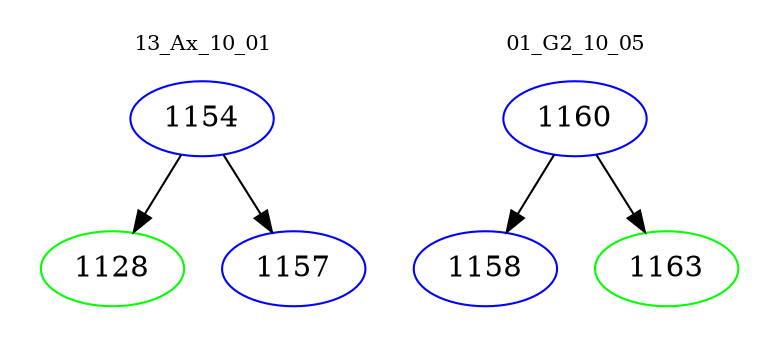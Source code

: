digraph{
subgraph cluster_0 {
color = white
label = "13_Ax_10_01";
fontsize=10;
T0_1154 [label="1154", color="blue"]
T0_1154 -> T0_1128 [color="black"]
T0_1128 [label="1128", color="green"]
T0_1154 -> T0_1157 [color="black"]
T0_1157 [label="1157", color="blue"]
}
subgraph cluster_1 {
color = white
label = "01_G2_10_05";
fontsize=10;
T1_1160 [label="1160", color="blue"]
T1_1160 -> T1_1158 [color="black"]
T1_1158 [label="1158", color="blue"]
T1_1160 -> T1_1163 [color="black"]
T1_1163 [label="1163", color="green"]
}
}
